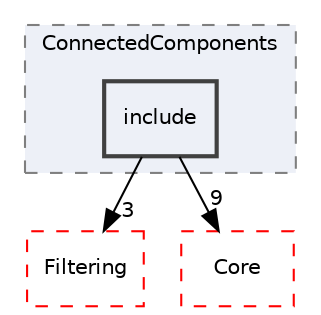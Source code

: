 digraph "include"
{
 // LATEX_PDF_SIZE
  edge [fontname="Helvetica",fontsize="10",labelfontname="Helvetica",labelfontsize="10"];
  node [fontname="Helvetica",fontsize="10",shape=record];
  compound=true
  subgraph clusterdir_1d18b8360ebca9638d7fe36f156b9488 {
    graph [ bgcolor="#edf0f7", pencolor="grey50", style="filled,dashed,", label="ConnectedComponents", fontname="Helvetica", fontsize="10", URL="dir_1d18b8360ebca9638d7fe36f156b9488.html"]
  dir_e21e2a97a9859d4c1f275da649e93b70 [shape=box, label="include", style="filled,bold,", fillcolor="#edf0f7", color="grey25", URL="dir_e21e2a97a9859d4c1f275da649e93b70.html"];
  }
  dir_6724b11ef9ad676a0a0c31463bff1d93 [shape=box, label="Filtering", style="dashed,", fillcolor="#edf0f7", color="red", URL="dir_6724b11ef9ad676a0a0c31463bff1d93.html"];
  dir_cac7f9cecb9aa42a0bd05452dddd8a21 [shape=box, label="Core", style="dashed,", fillcolor="#edf0f7", color="red", URL="dir_cac7f9cecb9aa42a0bd05452dddd8a21.html"];
  dir_e21e2a97a9859d4c1f275da649e93b70->dir_6724b11ef9ad676a0a0c31463bff1d93 [headlabel="3", labeldistance=1.5 headhref="dir_000163_000030.html"];
  dir_e21e2a97a9859d4c1f275da649e93b70->dir_cac7f9cecb9aa42a0bd05452dddd8a21 [headlabel="9", labeldistance=1.5 headhref="dir_000163_000014.html"];
}
